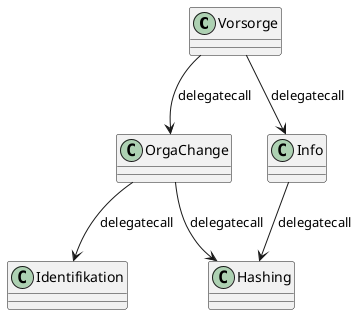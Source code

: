 @startuml VVS_classes
class Vorsorge
class OrgaChange
class Info
class Identifikation
class Hashing
Vorsorge --> OrgaChange : delegatecall
Vorsorge --> Info : delegatecall
OrgaChange --> Identifikation : delegatecall
Info --> Hashing: delegatecall
OrgaChange --> Hashing: delegatecall

@enduml
